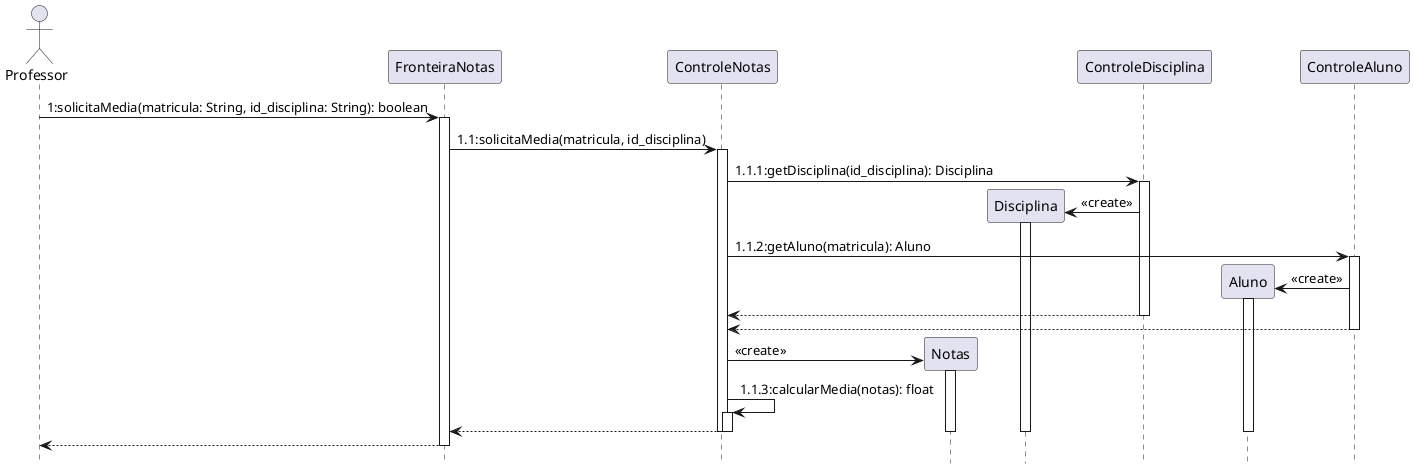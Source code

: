 @startuml "Notas Alunos"
hide footbox

actor Professor
participant FronteiraNotas
participant ControleNotas
participant Notas
participant Disciplina
participant ControleDisciplina
participant Aluno
participant ControleAluno

Professor -> FronteiraNotas: 1:solicitaMedia(matricula: String, id_disciplina: String): boolean
activate FronteiraNotas

FronteiraNotas -> ControleNotas: 1.1:solicitaMedia(matricula, id_disciplina)
activate ControleNotas

ControleNotas -> ControleDisciplina: 1.1.1:getDisciplina(id_disciplina): Disciplina
activate ControleDisciplina

create Disciplina
ControleDisciplina -> Disciplina: <<create>>
activate Disciplina

ControleNotas -> ControleAluno: 1.1.2:getAluno(matricula): Aluno
activate ControleAluno

create Aluno
ControleAluno -> Aluno: <<create>>
activate Aluno

ControleDisciplina --> ControleNotas
deactivate ControleDisciplina

ControleAluno --> ControleNotas
deactivate ControleAluno

create Notas
ControleNotas -> Notas: <<create>>
activate Notas

ControleNotas -> ControleNotas: 1.1.3:calcularMedia(notas): float
activate ControleNotas

ControleNotas --> FronteiraNotas
deactivate Disciplina
deactivate Aluno
deactivate Notas
deactivate ControleNotas
deactivate ControleNotas

FronteiraNotas --> Professor
deactivate FronteiraNotas


@enduml